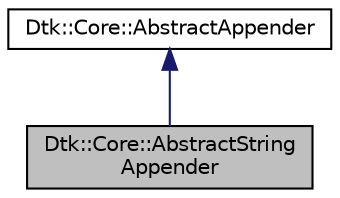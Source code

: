 digraph "Dtk::Core::AbstractStringAppender"
{
  edge [fontname="Helvetica",fontsize="10",labelfontname="Helvetica",labelfontsize="10"];
  node [fontname="Helvetica",fontsize="10",shape=record];
  Node6 [label="Dtk::Core::AbstractString\lAppender",height=0.2,width=0.4,color="black", fillcolor="grey75", style="filled", fontcolor="black"];
  Node7 -> Node6 [dir="back",color="midnightblue",fontsize="10",style="solid",fontname="Helvetica"];
  Node7 [label="Dtk::Core::AbstractAppender",height=0.2,width=0.4,color="black", fillcolor="white", style="filled",URL="$class_dtk_1_1_core_1_1_abstract_appender.html",tooltip="The AbstractAppender class provides an abstract base class for writing a log entries. "];
}
